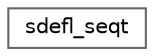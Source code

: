 digraph "Graphical Class Hierarchy"
{
 // LATEX_PDF_SIZE
  bgcolor="transparent";
  edge [fontname=Helvetica,fontsize=10,labelfontname=Helvetica,labelfontsize=10];
  node [fontname=Helvetica,fontsize=10,shape=box,height=0.2,width=0.4];
  rankdir="LR";
  Node0 [id="Node000000",label="sdefl_seqt",height=0.2,width=0.4,color="grey40", fillcolor="white", style="filled",URL="$structsdefl__seqt.html",tooltip=" "];
}
